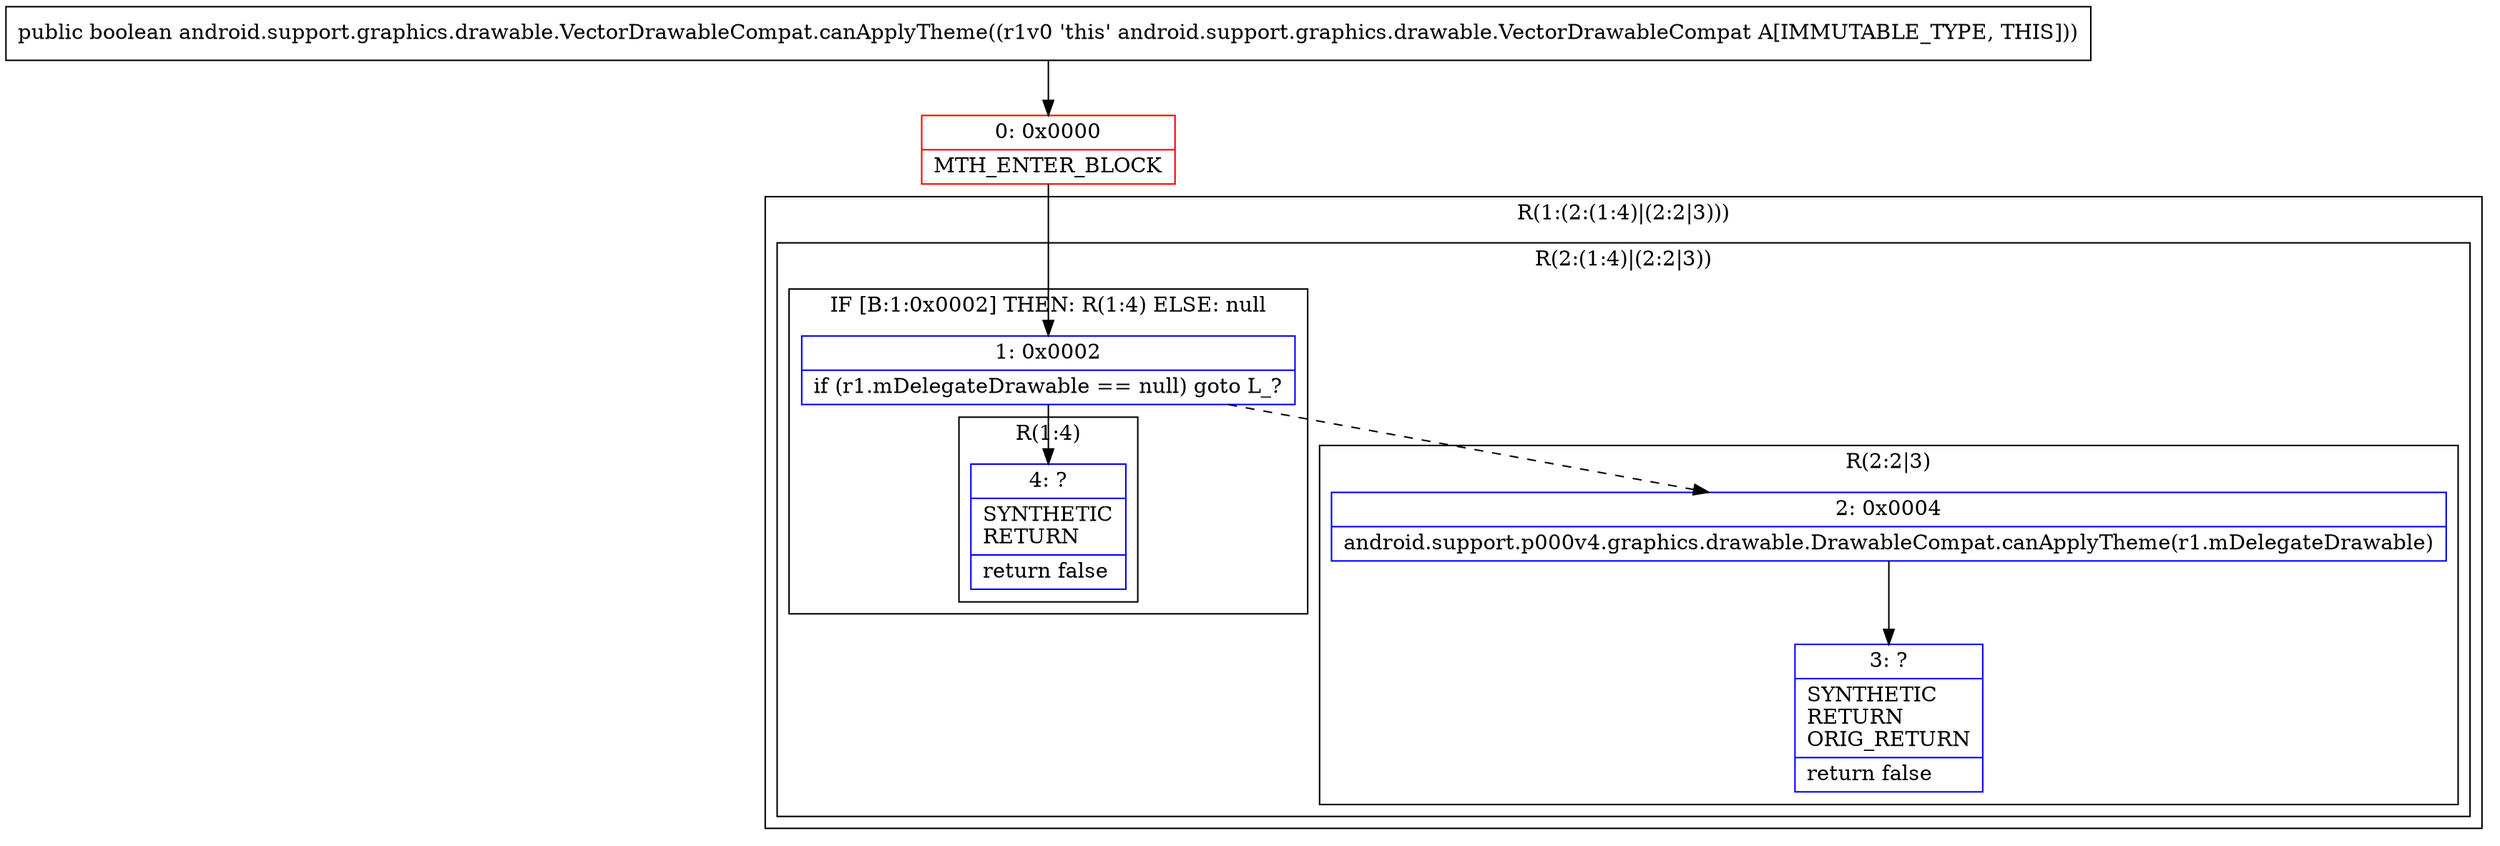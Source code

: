 digraph "CFG forandroid.support.graphics.drawable.VectorDrawableCompat.canApplyTheme()Z" {
subgraph cluster_Region_226963399 {
label = "R(1:(2:(1:4)|(2:2|3)))";
node [shape=record,color=blue];
subgraph cluster_Region_628367646 {
label = "R(2:(1:4)|(2:2|3))";
node [shape=record,color=blue];
subgraph cluster_IfRegion_355631517 {
label = "IF [B:1:0x0002] THEN: R(1:4) ELSE: null";
node [shape=record,color=blue];
Node_1 [shape=record,label="{1\:\ 0x0002|if (r1.mDelegateDrawable == null) goto L_?\l}"];
subgraph cluster_Region_941035366 {
label = "R(1:4)";
node [shape=record,color=blue];
Node_4 [shape=record,label="{4\:\ ?|SYNTHETIC\lRETURN\l|return false\l}"];
}
}
subgraph cluster_Region_207287988 {
label = "R(2:2|3)";
node [shape=record,color=blue];
Node_2 [shape=record,label="{2\:\ 0x0004|android.support.p000v4.graphics.drawable.DrawableCompat.canApplyTheme(r1.mDelegateDrawable)\l}"];
Node_3 [shape=record,label="{3\:\ ?|SYNTHETIC\lRETURN\lORIG_RETURN\l|return false\l}"];
}
}
}
Node_0 [shape=record,color=red,label="{0\:\ 0x0000|MTH_ENTER_BLOCK\l}"];
MethodNode[shape=record,label="{public boolean android.support.graphics.drawable.VectorDrawableCompat.canApplyTheme((r1v0 'this' android.support.graphics.drawable.VectorDrawableCompat A[IMMUTABLE_TYPE, THIS])) }"];
MethodNode -> Node_0;
Node_1 -> Node_2[style=dashed];
Node_1 -> Node_4;
Node_2 -> Node_3;
Node_0 -> Node_1;
}

